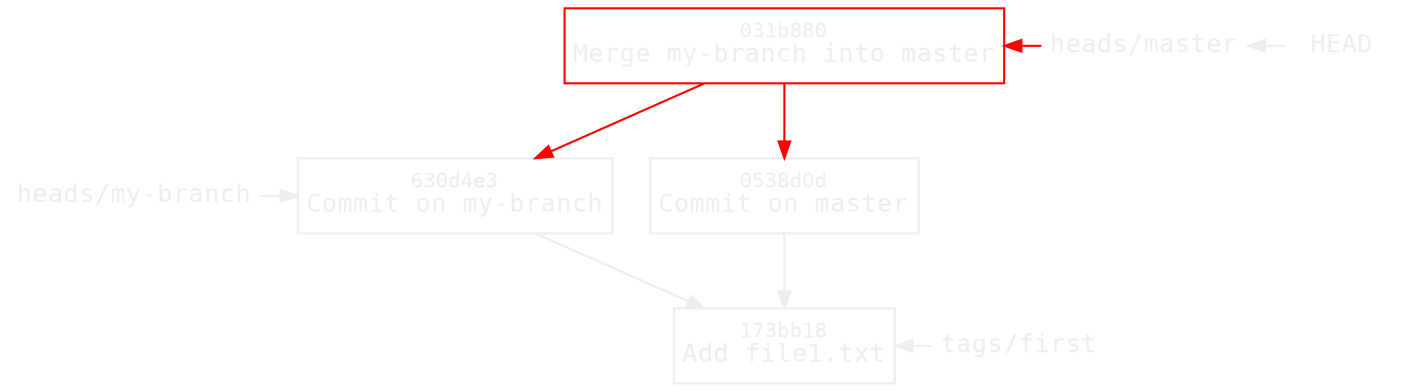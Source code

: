digraph branch {
    bgcolor = transparent
    color = white

    node [fontname=monospace, fontsize=12, fontcolor="#eeeeee"
          margin="0.06,0.1", height=0, color="#eeeeee"]
    edge [fontcolor="#eeeeee", color="#eeeeee", arrowsize=0.8]

    node [shape=box, labeldistance=0.2]
    "173bb18" [label=<<font point-size="10">173bb18</font><br/>Add file1.txt>]
    "630d4e3" [label=<<font point-size="10">630d4e3</font><br/>Commit on my-branch>]
    "0538d0d" [label=<<font point-size="10">0538d0d</font><br/>Commit on master>]
    "031b880" [label=<<font point-size="10">031b880</font><br/>Merge my-branch into master>
        color=red]

    node [shape=none, margin=0.05, height=0]
    HEAD
    master [label="heads/master"]
    my_branch [label="heads/my-branch"]
    first [label="tags/first"]

    "630d4e3" -> "173bb18"
    "0538d0d" -> "173bb18" [weight=2]
    "031b880" -> "630d4e3" [color=red]
    "031b880" -> "0538d0d" [weight=2 color=red]

    {
        rank = same
        first -> "173bb18" [constraint=false]
    }

    {
        rank = same
         // Force 630d4e3 to be on top of 0538d0d
        "630d4e3" -> "0538d0d" [style=invis, weight=1]
        my_branch -> "630d4e3"
    }

    {
        rank = same
        HEAD -> master [constraint=false]
        master -> "031b880" [constraint=false color=red]
    }
}
